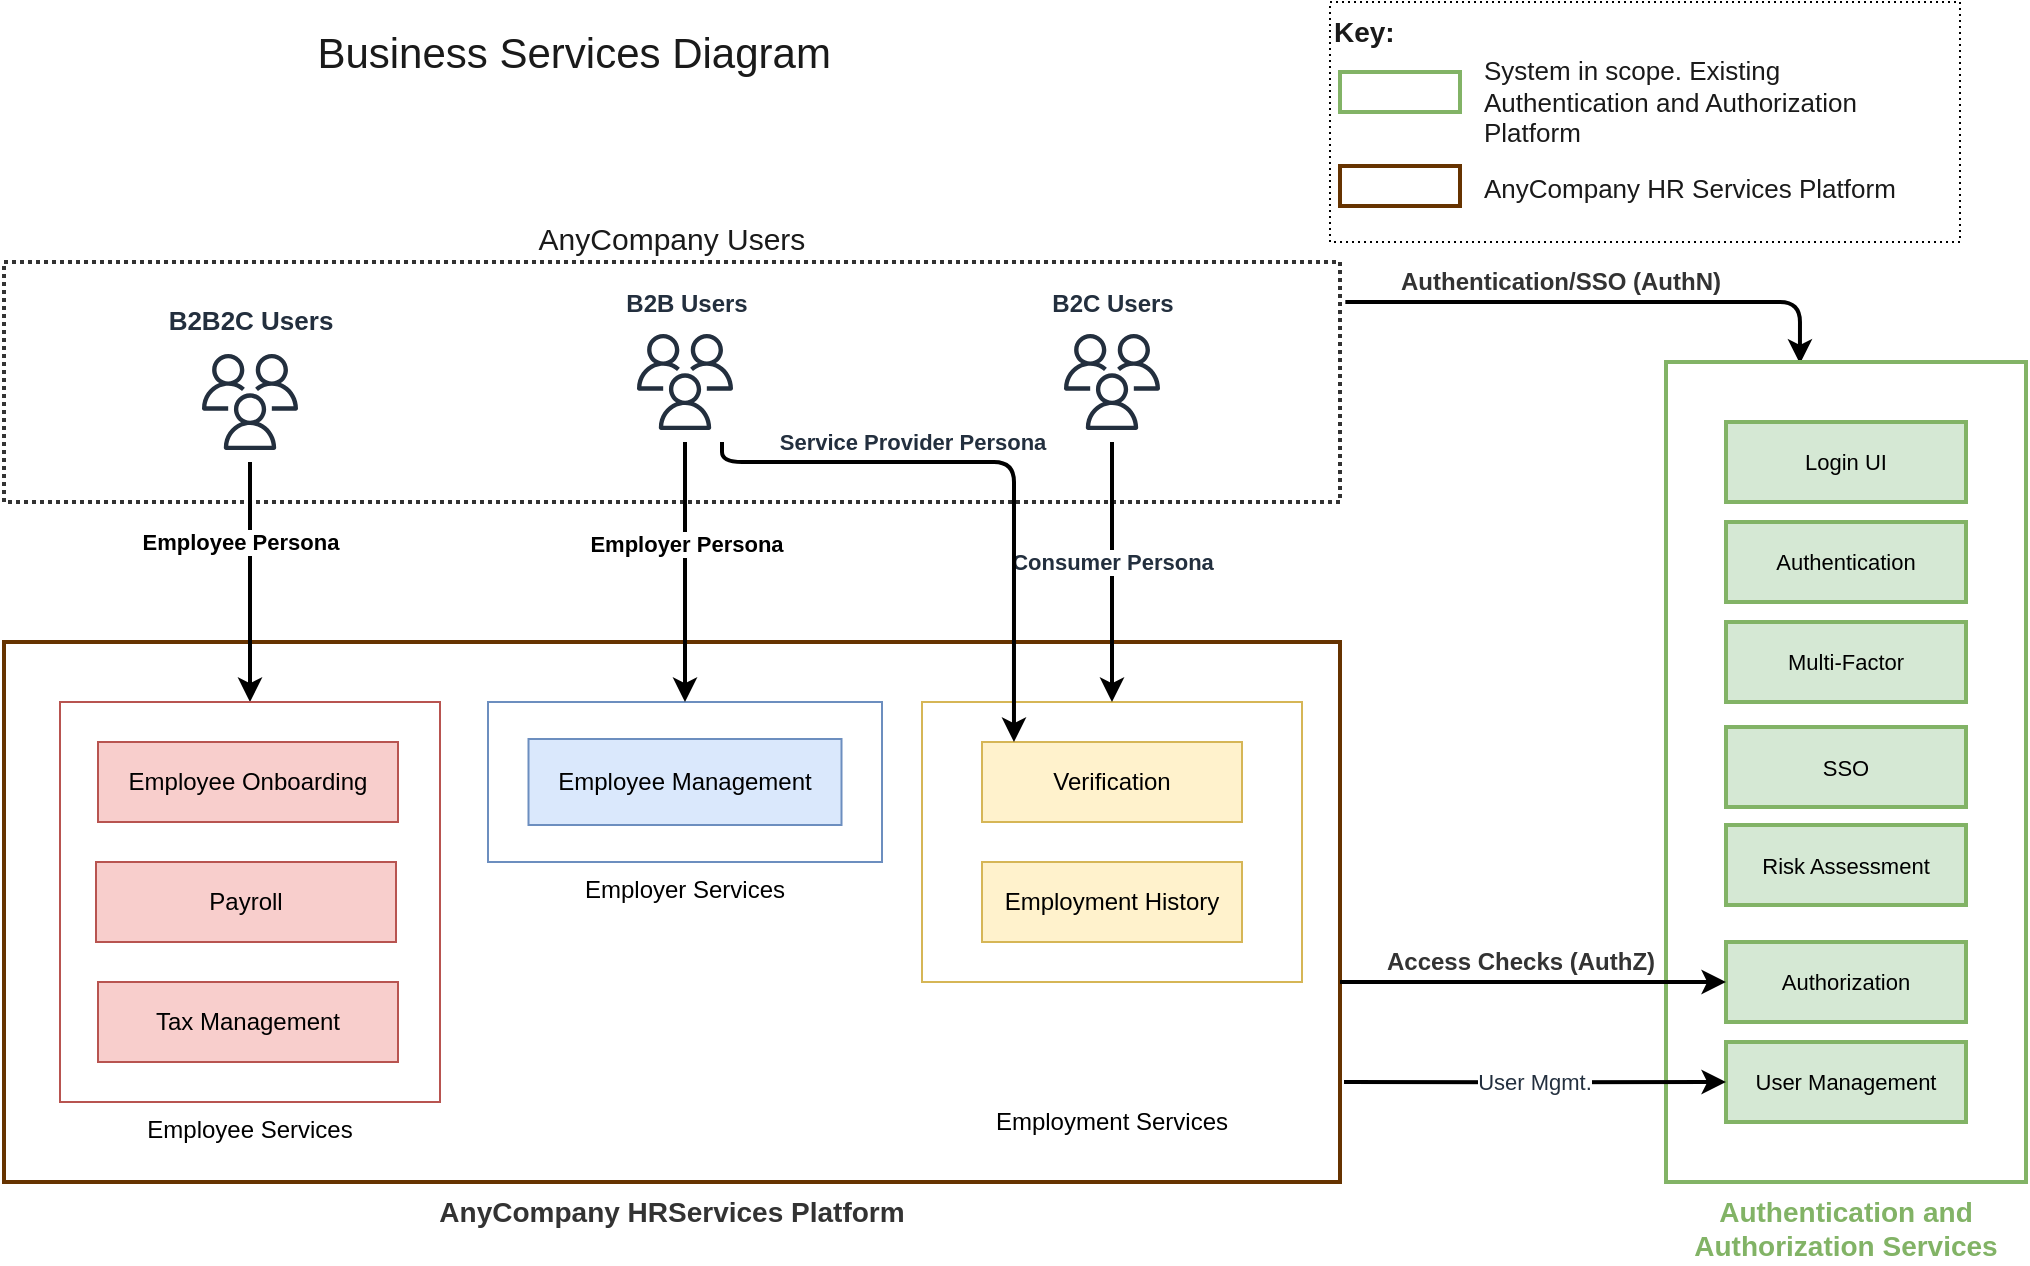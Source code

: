 <mxfile version="17.2.4" type="github">
  <diagram id="ph6kFKLF23NnV0sInsYU" name="Page-1">
    <mxGraphModel dx="2272" dy="737" grid="1" gridSize="10" guides="1" tooltips="1" connect="1" arrows="1" fold="1" page="1" pageScale="1" pageWidth="850" pageHeight="1100" math="0" shadow="0">
      <root>
        <mxCell id="0" />
        <mxCell id="1" parent="0" />
        <mxCell id="e25fCHqF_XSICWRYhGp0-45" style="edgeStyle=orthogonalEdgeStyle;rounded=1;orthogonalLoop=1;jettySize=auto;html=1;exitX=1.004;exitY=0.167;exitDx=0;exitDy=0;entryX=0.372;entryY=0.002;entryDx=0;entryDy=0;labelBackgroundColor=default;fontFamily=Helvetica;fontSize=14;fontColor=#82B366;startArrow=none;startFill=0;endArrow=classic;strokeColor=default;strokeWidth=2;entryPerimeter=0;exitPerimeter=0;" parent="1" source="e25fCHqF_XSICWRYhGp0-44" target="e25fCHqF_XSICWRYhGp0-38" edge="1">
          <mxGeometry relative="1" as="geometry">
            <Array as="points">
              <mxPoint x="510" y="160" />
            </Array>
          </mxGeometry>
        </mxCell>
        <mxCell id="e25fCHqF_XSICWRYhGp0-47" value="&lt;font style=&quot;font-size: 12px&quot; color=&quot;#333333&quot;&gt;Authentication/SSO (AuthN)&lt;/font&gt;" style="edgeLabel;html=1;align=center;verticalAlign=middle;resizable=0;points=[];fontSize=12;fontFamily=Helvetica;fontColor=#82B366;fontStyle=1" parent="e25fCHqF_XSICWRYhGp0-45" vertex="1" connectable="0">
          <mxGeometry x="-0.327" relative="1" as="geometry">
            <mxPoint x="20" y="-10" as="offset" />
          </mxGeometry>
        </mxCell>
        <mxCell id="e25fCHqF_XSICWRYhGp0-44" value="&lt;font style=&quot;font-size: 15px&quot; color=&quot;#1a1a1a&quot;&gt;AnyCompany Users&lt;/font&gt;" style="rounded=0;whiteSpace=wrap;html=1;dashed=1;sketch=0;fontFamily=Helvetica;fontSize=11;fontColor=#82B366;strokeColor=#333333;strokeWidth=2;fillColor=#FFFFFF;gradientColor=#ffffff;dashPattern=1 1;labelPosition=center;verticalLabelPosition=top;align=center;verticalAlign=bottom;" parent="1" vertex="1">
          <mxGeometry x="-388" y="140" width="668" height="120" as="geometry" />
        </mxCell>
        <mxCell id="e25fCHqF_XSICWRYhGp0-1" value="B2B Users" style="sketch=0;outlineConnect=0;fontColor=#232F3E;gradientColor=none;strokeColor=#232F3E;fillColor=#ffffff;dashed=0;verticalLabelPosition=top;verticalAlign=bottom;align=center;html=1;fontSize=12;fontStyle=1;aspect=fixed;shape=mxgraph.aws4.resourceIcon;resIcon=mxgraph.aws4.users;labelPosition=center;" parent="1" vertex="1">
          <mxGeometry x="-77.5" y="170" width="60" height="60" as="geometry" />
        </mxCell>
        <mxCell id="e25fCHqF_XSICWRYhGp0-2" value="B2C Users" style="sketch=0;outlineConnect=0;fontColor=#232F3E;gradientColor=none;strokeColor=#232F3E;fillColor=#ffffff;dashed=0;verticalLabelPosition=top;verticalAlign=bottom;align=center;html=1;fontSize=12;fontStyle=1;aspect=fixed;shape=mxgraph.aws4.resourceIcon;resIcon=mxgraph.aws4.users;labelPosition=center;" parent="1" vertex="1">
          <mxGeometry x="136" y="170" width="60" height="60" as="geometry" />
        </mxCell>
        <mxCell id="e25fCHqF_XSICWRYhGp0-9" value="AnyCompany HRServices Platform" style="rounded=0;whiteSpace=wrap;html=1;fillColor=#FFFFFF;fontColor=#333333;strokeColor=#663300;strokeWidth=2;labelPosition=center;verticalLabelPosition=bottom;align=center;verticalAlign=top;fontStyle=1;fontSize=14;" parent="1" vertex="1">
          <mxGeometry x="-388" y="330" width="668" height="270" as="geometry" />
        </mxCell>
        <mxCell id="e25fCHqF_XSICWRYhGp0-22" value="Employee Persona" style="edgeStyle=orthogonalEdgeStyle;rounded=1;orthogonalLoop=1;jettySize=auto;html=1;entryX=0.5;entryY=0;entryDx=0;entryDy=0;strokeWidth=2;fontStyle=1" parent="1" source="e25fCHqF_XSICWRYhGp0-3" target="e25fCHqF_XSICWRYhGp0-13" edge="1">
          <mxGeometry x="-0.333" y="-5" relative="1" as="geometry">
            <mxPoint as="offset" />
          </mxGeometry>
        </mxCell>
        <mxCell id="e25fCHqF_XSICWRYhGp0-3" value="&lt;font style=&quot;font-size: 13px&quot;&gt;&lt;b&gt;B2B2C Users&lt;/b&gt;&lt;/font&gt;" style="sketch=0;outlineConnect=0;fontColor=#232F3E;gradientColor=none;strokeColor=#232F3E;fillColor=#ffffff;dashed=0;verticalLabelPosition=top;verticalAlign=bottom;align=center;html=1;fontSize=12;fontStyle=0;aspect=fixed;shape=mxgraph.aws4.resourceIcon;resIcon=mxgraph.aws4.users;labelPosition=center;" parent="1" vertex="1">
          <mxGeometry x="-295" y="180" width="60" height="60" as="geometry" />
        </mxCell>
        <mxCell id="e25fCHqF_XSICWRYhGp0-14" value="Employment Services" style="rounded=0;whiteSpace=wrap;html=1;labelPosition=center;verticalLabelPosition=bottom;align=center;verticalAlign=middle;strokeColor=#d6b656;fillColor=#FFFFFF;" parent="1" vertex="1">
          <mxGeometry x="71" y="360" width="190" height="140" as="geometry" />
        </mxCell>
        <mxCell id="e25fCHqF_XSICWRYhGp0-21" value="Employer Services" style="rounded=0;whiteSpace=wrap;html=1;labelPosition=center;verticalLabelPosition=bottom;align=center;verticalAlign=top;fillColor=#FFFFFF;strokeColor=#6c8ebf;" parent="1" vertex="1">
          <mxGeometry x="-146" y="360" width="197" height="80" as="geometry" />
        </mxCell>
        <mxCell id="e25fCHqF_XSICWRYhGp0-16" value="Verification" style="rounded=0;whiteSpace=wrap;html=1;fillColor=#fff2cc;strokeColor=#d6b656;" parent="1" vertex="1">
          <mxGeometry x="101" y="380" width="130" height="40" as="geometry" />
        </mxCell>
        <mxCell id="e25fCHqF_XSICWRYhGp0-17" value="Employment History" style="rounded=0;whiteSpace=wrap;html=1;fillColor=#fff2cc;strokeColor=#d6b656;" parent="1" vertex="1">
          <mxGeometry x="101" y="440" width="130" height="40" as="geometry" />
        </mxCell>
        <mxCell id="e25fCHqF_XSICWRYhGp0-18" style="edgeStyle=orthogonalEdgeStyle;rounded=1;orthogonalLoop=1;jettySize=auto;html=1;entryX=0.5;entryY=0;entryDx=0;entryDy=0;strokeWidth=2;" parent="1" source="e25fCHqF_XSICWRYhGp0-1" target="e25fCHqF_XSICWRYhGp0-21" edge="1">
          <mxGeometry relative="1" as="geometry" />
        </mxCell>
        <mxCell id="e25fCHqF_XSICWRYhGp0-28" value="Employer Persona" style="edgeLabel;html=1;align=center;verticalAlign=middle;resizable=0;points=[];fontSize=11;fontFamily=Helvetica;fontColor=default;fontStyle=1" parent="e25fCHqF_XSICWRYhGp0-18" vertex="1" connectable="0">
          <mxGeometry x="0.252" relative="1" as="geometry">
            <mxPoint y="-31" as="offset" />
          </mxGeometry>
        </mxCell>
        <mxCell id="e25fCHqF_XSICWRYhGp0-11" value="Employee Management" style="rounded=0;whiteSpace=wrap;html=1;fillColor=#dae8fc;strokeColor=#6c8ebf;" parent="1" vertex="1">
          <mxGeometry x="-125.75" y="378.5" width="156.5" height="43" as="geometry" />
        </mxCell>
        <mxCell id="e25fCHqF_XSICWRYhGp0-13" value="Employee Services" style="rounded=0;whiteSpace=wrap;html=1;labelPosition=center;verticalLabelPosition=bottom;align=center;verticalAlign=top;fillColor=#FFFFFF;strokeColor=#b85450;" parent="1" vertex="1">
          <mxGeometry x="-360" y="360" width="190" height="200" as="geometry" />
        </mxCell>
        <mxCell id="e25fCHqF_XSICWRYhGp0-10" value="Employee Onboarding" style="rounded=0;whiteSpace=wrap;html=1;fillColor=#f8cecc;strokeColor=#b85450;" parent="1" vertex="1">
          <mxGeometry x="-341" y="380" width="150" height="40" as="geometry" />
        </mxCell>
        <mxCell id="e25fCHqF_XSICWRYhGp0-12" value="Payroll " style="rounded=0;whiteSpace=wrap;html=1;fillColor=#f8cecc;strokeColor=#b85450;" parent="1" vertex="1">
          <mxGeometry x="-342" y="440" width="150" height="40" as="geometry" />
        </mxCell>
        <mxCell id="e25fCHqF_XSICWRYhGp0-15" value="Tax Management" style="rounded=0;whiteSpace=wrap;html=1;fillColor=#f8cecc;strokeColor=#b85450;" parent="1" vertex="1">
          <mxGeometry x="-341" y="500" width="150" height="40" as="geometry" />
        </mxCell>
        <mxCell id="e25fCHqF_XSICWRYhGp0-35" style="edgeStyle=orthogonalEdgeStyle;rounded=1;orthogonalLoop=1;jettySize=auto;html=1;labelBackgroundColor=default;fontFamily=Helvetica;fontSize=13;fontColor=#232F3E;endArrow=classic;strokeColor=default;strokeWidth=2;" parent="1" target="e25fCHqF_XSICWRYhGp0-14" edge="1">
          <mxGeometry relative="1" as="geometry">
            <mxPoint x="166" y="230" as="sourcePoint" />
            <Array as="points">
              <mxPoint x="166" y="270" />
              <mxPoint x="166" y="270" />
            </Array>
          </mxGeometry>
        </mxCell>
        <mxCell id="e25fCHqF_XSICWRYhGp0-37" value="Consumer Persona" style="edgeLabel;html=1;align=center;verticalAlign=middle;resizable=0;points=[];fontSize=11;fontFamily=Helvetica;fontColor=#232F3E;fontStyle=1" parent="e25fCHqF_XSICWRYhGp0-35" vertex="1" connectable="0">
          <mxGeometry x="-0.308" y="2" relative="1" as="geometry">
            <mxPoint x="-2" y="15" as="offset" />
          </mxGeometry>
        </mxCell>
        <mxCell id="e25fCHqF_XSICWRYhGp0-36" value="Service Provider Persona" style="edgeStyle=orthogonalEdgeStyle;rounded=1;orthogonalLoop=1;jettySize=auto;html=1;entryX=0.123;entryY=0;entryDx=0;entryDy=0;labelBackgroundColor=default;fontFamily=Helvetica;fontSize=11;fontColor=#232F3E;endArrow=classic;strokeColor=default;strokeWidth=2;fontStyle=1;entryPerimeter=0;" parent="1" source="e25fCHqF_XSICWRYhGp0-1" target="e25fCHqF_XSICWRYhGp0-16" edge="1">
          <mxGeometry x="-0.294" y="10" relative="1" as="geometry">
            <mxPoint x="-29.5" y="230" as="sourcePoint" />
            <mxPoint x="164.5" y="380" as="targetPoint" />
            <Array as="points">
              <mxPoint x="-29" y="240" />
              <mxPoint x="117" y="240" />
            </Array>
            <mxPoint as="offset" />
          </mxGeometry>
        </mxCell>
        <mxCell id="e25fCHqF_XSICWRYhGp0-38" value="&lt;font style=&quot;font-size: 14px&quot; color=&quot;#82b366&quot;&gt;Authentication and Authorization Services&lt;/font&gt;" style="rounded=0;whiteSpace=wrap;html=1;fillColor=#FFFFFF;strokeColor=#82b366;strokeWidth=2;labelPosition=center;verticalLabelPosition=bottom;align=center;verticalAlign=top;fontStyle=1;fontColor=#FF3333;" parent="1" vertex="1">
          <mxGeometry x="443" y="190" width="180" height="410" as="geometry" />
        </mxCell>
        <mxCell id="e25fCHqF_XSICWRYhGp0-39" value="Authentication" style="rounded=0;whiteSpace=wrap;html=1;dashed=0;sketch=0;fontFamily=Helvetica;fontSize=11;strokeColor=#82b366;strokeWidth=2;fillColor=#d5e8d4;" parent="1" vertex="1">
          <mxGeometry x="473" y="270" width="120" height="40" as="geometry" />
        </mxCell>
        <mxCell id="e25fCHqF_XSICWRYhGp0-40" value="Authorization" style="rounded=0;whiteSpace=wrap;html=1;dashed=0;sketch=0;fontFamily=Helvetica;fontSize=11;strokeColor=#82b366;strokeWidth=2;fillColor=#d5e8d4;" parent="1" vertex="1">
          <mxGeometry x="473" y="480" width="120" height="40" as="geometry" />
        </mxCell>
        <mxCell id="e25fCHqF_XSICWRYhGp0-41" value="SSO" style="rounded=0;whiteSpace=wrap;html=1;dashed=0;sketch=0;fontFamily=Helvetica;fontSize=11;strokeColor=#82b366;strokeWidth=2;fillColor=#d5e8d4;" parent="1" vertex="1">
          <mxGeometry x="473" y="372.5" width="120" height="40" as="geometry" />
        </mxCell>
        <mxCell id="e25fCHqF_XSICWRYhGp0-42" value="Risk Assessment" style="rounded=0;whiteSpace=wrap;html=1;dashed=0;sketch=0;fontFamily=Helvetica;fontSize=11;strokeColor=#82b366;strokeWidth=2;fillColor=#d5e8d4;" parent="1" vertex="1">
          <mxGeometry x="473" y="421.5" width="120" height="40" as="geometry" />
        </mxCell>
        <mxCell id="e25fCHqF_XSICWRYhGp0-46" value="Login UI" style="rounded=0;whiteSpace=wrap;html=1;dashed=0;sketch=0;fontFamily=Helvetica;fontSize=11;strokeColor=#82b366;strokeWidth=2;fillColor=#d5e8d4;" parent="1" vertex="1">
          <mxGeometry x="473" y="220" width="120" height="40" as="geometry" />
        </mxCell>
        <mxCell id="yVPgGkp0cXZ_G8Fahzny-1" value="Multi-Factor" style="rounded=0;whiteSpace=wrap;html=1;dashed=0;sketch=0;fontFamily=Helvetica;fontSize=11;strokeColor=#82b366;strokeWidth=2;fillColor=#d5e8d4;" vertex="1" parent="1">
          <mxGeometry x="473" y="320" width="120" height="40" as="geometry" />
        </mxCell>
        <mxCell id="e25fCHqF_XSICWRYhGp0-43" style="edgeStyle=orthogonalEdgeStyle;rounded=1;orthogonalLoop=1;jettySize=auto;html=1;labelBackgroundColor=default;fontFamily=Helvetica;fontSize=11;fontColor=#232F3E;endArrow=classic;strokeColor=default;strokeWidth=2;startArrow=none;startFill=0;" parent="1" edge="1">
          <mxGeometry relative="1" as="geometry">
            <mxPoint x="280" y="500" as="sourcePoint" />
            <mxPoint x="473" y="500" as="targetPoint" />
            <Array as="points">
              <mxPoint x="280" y="500" />
              <mxPoint x="473" y="500" />
            </Array>
          </mxGeometry>
        </mxCell>
        <mxCell id="e25fCHqF_XSICWRYhGp0-48" value="Access Checks (AuthZ)" style="edgeLabel;html=1;align=center;verticalAlign=middle;resizable=0;points=[];fontSize=12;fontFamily=Helvetica;fontColor=#333333;fontStyle=1" parent="e25fCHqF_XSICWRYhGp0-43" vertex="1" connectable="0">
          <mxGeometry x="-0.283" y="1" relative="1" as="geometry">
            <mxPoint x="21" y="-9" as="offset" />
          </mxGeometry>
        </mxCell>
        <mxCell id="yVPgGkp0cXZ_G8Fahzny-2" value="User Management" style="rounded=0;whiteSpace=wrap;html=1;dashed=0;sketch=0;fontFamily=Helvetica;fontSize=11;strokeColor=#82b366;strokeWidth=2;fillColor=#d5e8d4;" vertex="1" parent="1">
          <mxGeometry x="473" y="530" width="120" height="40" as="geometry" />
        </mxCell>
        <mxCell id="yVPgGkp0cXZ_G8Fahzny-3" value="User Mgmt." style="edgeStyle=orthogonalEdgeStyle;rounded=1;orthogonalLoop=1;jettySize=auto;html=1;fontSize=11;fontColor=#232F3E;exitX=1.003;exitY=0.815;exitDx=0;exitDy=0;exitPerimeter=0;strokeWidth=2;startArrow=none;startFill=0;" edge="1" parent="1" source="e25fCHqF_XSICWRYhGp0-9" target="yVPgGkp0cXZ_G8Fahzny-2">
          <mxGeometry relative="1" as="geometry" />
        </mxCell>
        <mxCell id="yVPgGkp0cXZ_G8Fahzny-4" value="" style="rounded=0;whiteSpace=wrap;html=1;fontSize=14;fontColor=#FF3333;dashed=1;dashPattern=1 2;" vertex="1" parent="1">
          <mxGeometry x="275" y="10" width="315" height="120" as="geometry" />
        </mxCell>
        <mxCell id="yVPgGkp0cXZ_G8Fahzny-6" value="&lt;font color=&quot;#1a1a1a&quot;&gt;Key:&amp;nbsp;&lt;/font&gt;" style="text;html=1;strokeColor=none;fillColor=none;align=left;verticalAlign=middle;whiteSpace=wrap;rounded=0;fontSize=14;fontColor=#FF3333;fontStyle=1" vertex="1" parent="1">
          <mxGeometry x="275" y="10" width="110" height="30" as="geometry" />
        </mxCell>
        <mxCell id="yVPgGkp0cXZ_G8Fahzny-7" value="&lt;font style=&quot;font-size: 21px&quot;&gt;Business Services Diagram&amp;nbsp;&lt;/font&gt;" style="text;html=1;strokeColor=none;fillColor=none;align=center;verticalAlign=middle;whiteSpace=wrap;rounded=0;dashed=1;dashPattern=1 2;fontSize=14;fontColor=#1A1A1A;" vertex="1" parent="1">
          <mxGeometry x="-390" y="20" width="580" height="30" as="geometry" />
        </mxCell>
        <mxCell id="yVPgGkp0cXZ_G8Fahzny-8" value="" style="rounded=0;whiteSpace=wrap;html=1;fontSize=12;fontColor=#FF3333;verticalAlign=top;fillColor=#FFFFFF;strokeColor=#82b366;strokeWidth=2;fontStyle=1;" vertex="1" parent="1">
          <mxGeometry x="280" y="45" width="60" height="20" as="geometry" />
        </mxCell>
        <mxCell id="yVPgGkp0cXZ_G8Fahzny-9" value="&lt;font color=&quot;#1a1a1a&quot; style=&quot;font-size: 13px;&quot;&gt;System in scope. Existing Authentication and Authorization Platform&amp;nbsp;&lt;/font&gt;" style="text;html=1;strokeColor=none;fillColor=none;align=left;verticalAlign=middle;whiteSpace=wrap;rounded=0;fontSize=13;fontColor=#FF3333;fontStyle=0" vertex="1" parent="1">
          <mxGeometry x="350" y="40" width="230" height="40" as="geometry" />
        </mxCell>
        <mxCell id="yVPgGkp0cXZ_G8Fahzny-10" value="" style="rounded=0;whiteSpace=wrap;html=1;fontSize=14;fontColor=#333333;verticalAlign=top;fillColor=#FFFFFF;strokeColor=#663300;strokeWidth=2;fontStyle=1;" vertex="1" parent="1">
          <mxGeometry x="280" y="92" width="60" height="20" as="geometry" />
        </mxCell>
        <mxCell id="yVPgGkp0cXZ_G8Fahzny-11" value="&lt;font color=&quot;#1a1a1a&quot; style=&quot;font-size: 13px;&quot;&gt;AnyCompany HR Services Platform&lt;/font&gt;" style="text;html=1;strokeColor=none;fillColor=none;align=left;verticalAlign=middle;whiteSpace=wrap;rounded=0;fontSize=13;fontColor=#FF3333;fontStyle=0" vertex="1" parent="1">
          <mxGeometry x="350" y="93" width="220" height="19" as="geometry" />
        </mxCell>
      </root>
    </mxGraphModel>
  </diagram>
</mxfile>
